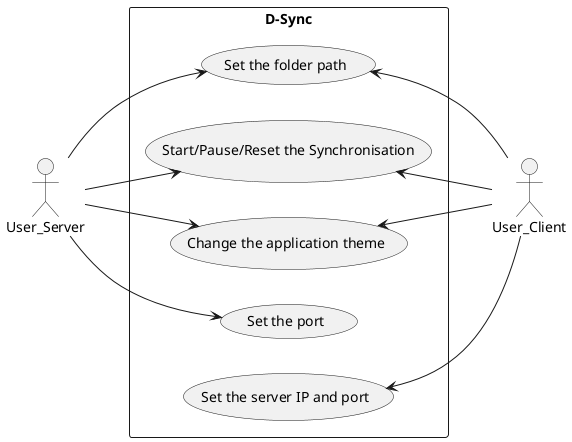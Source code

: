 @startuml
left to right direction
actor User_Client
actor User_Server

rectangle "D-Sync" as App {
  usecase "Set the folder path" as UC1
  usecase "Start/Pause/Reset the Synchronisation" as UC2
  usecase "Change the application theme" as UC3
  usecase "Set the port" as UC4
  usecase "Set the server IP and port" as UC5
}

UC1 <-- User_Client
UC2 <-- User_Client
UC3 <-- User_Client
UC5 <-- User_Client
User_Server --> UC1
User_Server --> UC2
User_Server --> UC3 
User_Server --> UC4


@enduml